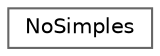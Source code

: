 digraph "Graphical Class Hierarchy"
{
 // INTERACTIVE_SVG=YES
 // LATEX_PDF_SIZE
  bgcolor="transparent";
  edge [fontname=Helvetica,fontsize=10,labelfontname=Helvetica,labelfontsize=10];
  node [fontname=Helvetica,fontsize=10,shape=box,height=0.2,width=0.4];
  rankdir="LR";
  Node0 [id="Node000000",label="NoSimples",height=0.2,width=0.4,color="grey40", fillcolor="white", style="filled",URL="$dc/d73/class_no_simples.html",tooltip="Classe que representa um nó de uma lista simplesmente encadeada."];
}
